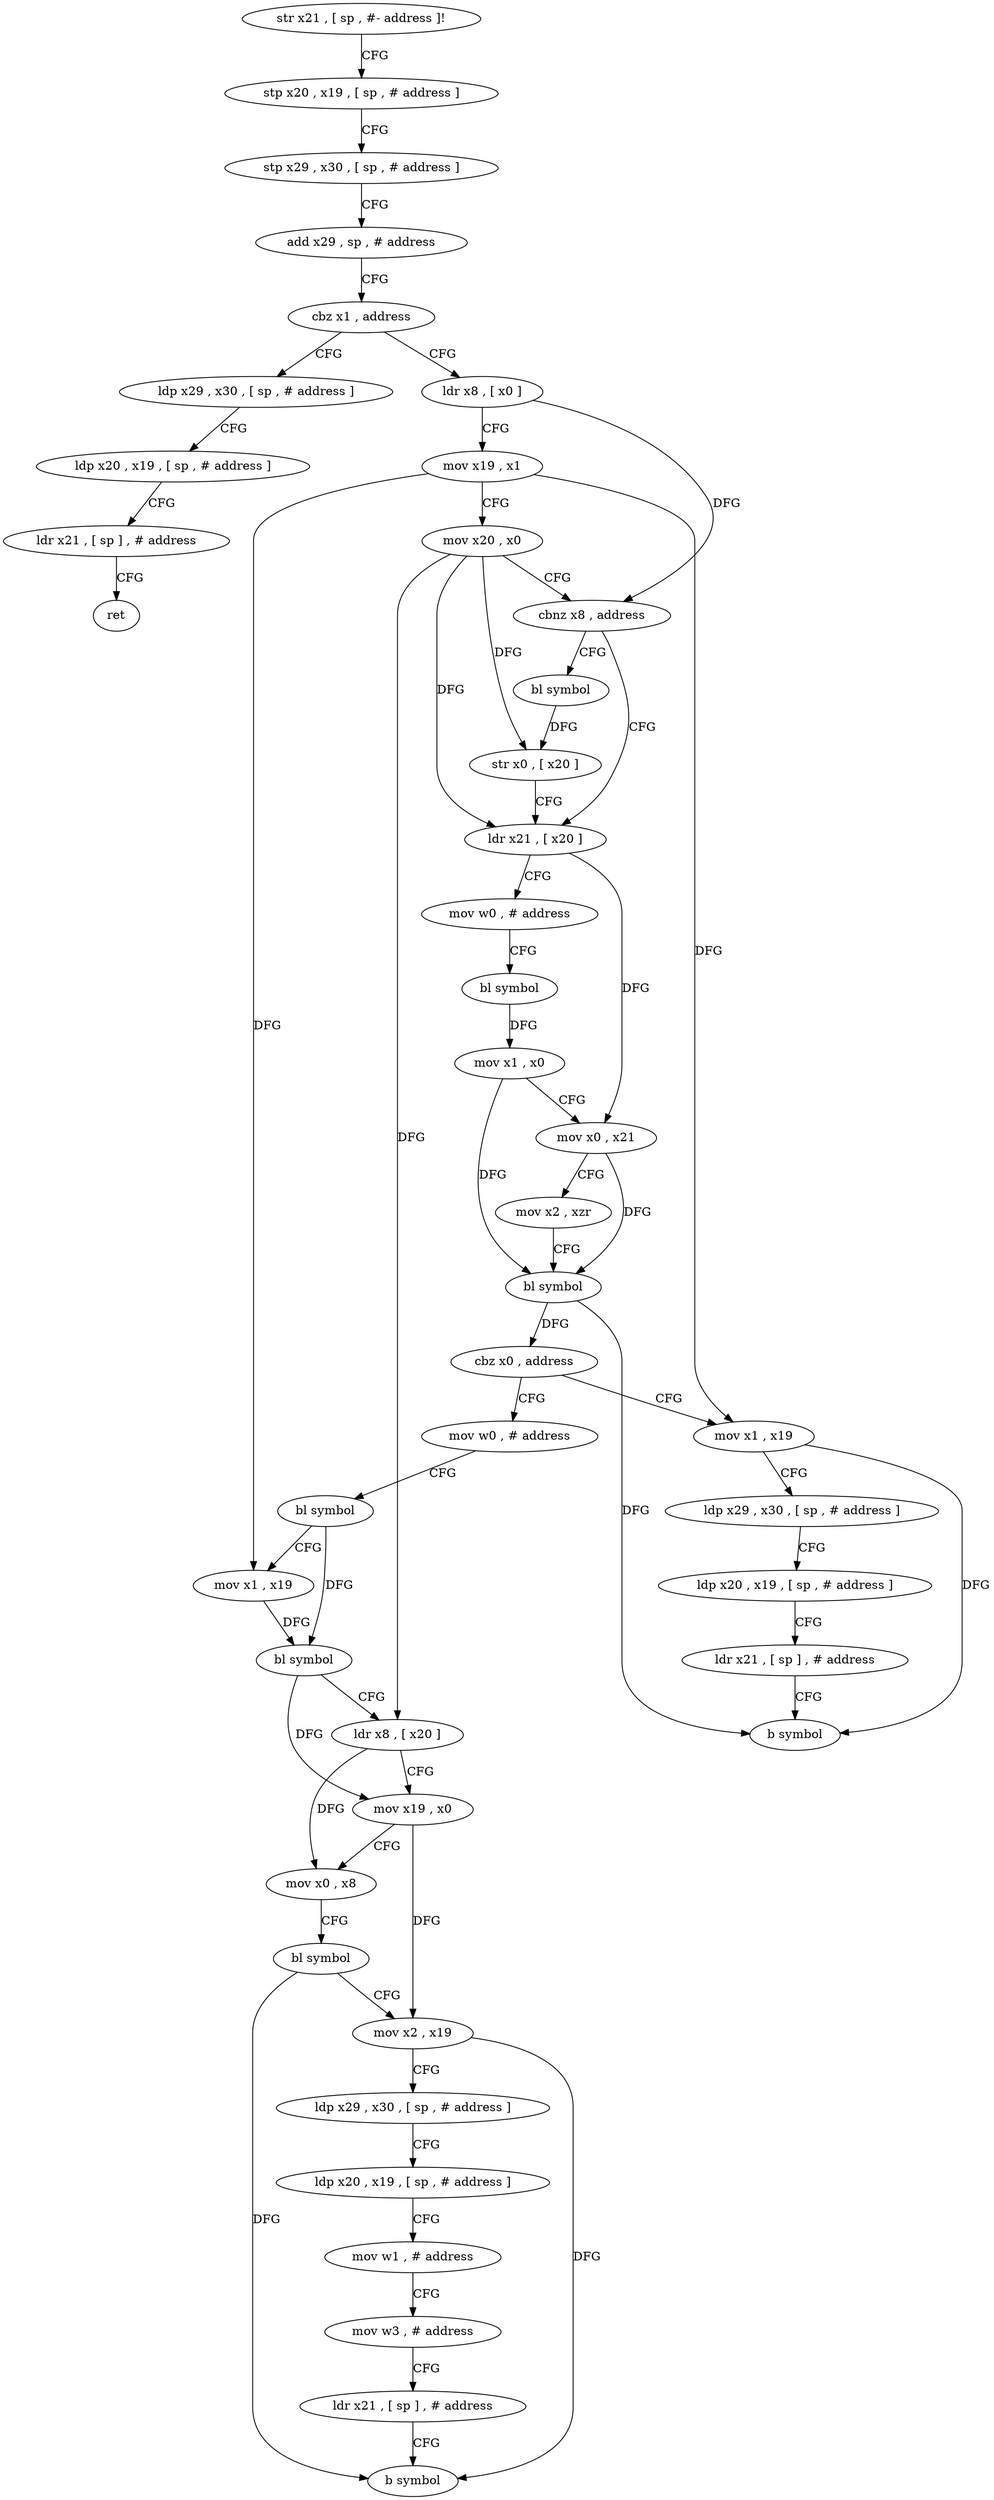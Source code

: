 digraph "func" {
"82932" [label = "str x21 , [ sp , #- address ]!" ]
"82936" [label = "stp x20 , x19 , [ sp , # address ]" ]
"82940" [label = "stp x29 , x30 , [ sp , # address ]" ]
"82944" [label = "add x29 , sp , # address" ]
"82948" [label = "cbz x1 , address" ]
"83028" [label = "ldp x29 , x30 , [ sp , # address ]" ]
"82952" [label = "ldr x8 , [ x0 ]" ]
"83032" [label = "ldp x20 , x19 , [ sp , # address ]" ]
"83036" [label = "ldr x21 , [ sp ] , # address" ]
"83040" [label = "ret" ]
"82956" [label = "mov x19 , x1" ]
"82960" [label = "mov x20 , x0" ]
"82964" [label = "cbnz x8 , address" ]
"82976" [label = "ldr x21 , [ x20 ]" ]
"82968" [label = "bl symbol" ]
"82980" [label = "mov w0 , # address" ]
"82984" [label = "bl symbol" ]
"82988" [label = "mov x1 , x0" ]
"82992" [label = "mov x0 , x21" ]
"82996" [label = "mov x2 , xzr" ]
"83000" [label = "bl symbol" ]
"83004" [label = "cbz x0 , address" ]
"83044" [label = "mov w0 , # address" ]
"83008" [label = "mov x1 , x19" ]
"82972" [label = "str x0 , [ x20 ]" ]
"83048" [label = "bl symbol" ]
"83052" [label = "mov x1 , x19" ]
"83056" [label = "bl symbol" ]
"83060" [label = "ldr x8 , [ x20 ]" ]
"83064" [label = "mov x19 , x0" ]
"83068" [label = "mov x0 , x8" ]
"83072" [label = "bl symbol" ]
"83076" [label = "mov x2 , x19" ]
"83080" [label = "ldp x29 , x30 , [ sp , # address ]" ]
"83084" [label = "ldp x20 , x19 , [ sp , # address ]" ]
"83088" [label = "mov w1 , # address" ]
"83092" [label = "mov w3 , # address" ]
"83096" [label = "ldr x21 , [ sp ] , # address" ]
"83100" [label = "b symbol" ]
"83012" [label = "ldp x29 , x30 , [ sp , # address ]" ]
"83016" [label = "ldp x20 , x19 , [ sp , # address ]" ]
"83020" [label = "ldr x21 , [ sp ] , # address" ]
"83024" [label = "b symbol" ]
"82932" -> "82936" [ label = "CFG" ]
"82936" -> "82940" [ label = "CFG" ]
"82940" -> "82944" [ label = "CFG" ]
"82944" -> "82948" [ label = "CFG" ]
"82948" -> "83028" [ label = "CFG" ]
"82948" -> "82952" [ label = "CFG" ]
"83028" -> "83032" [ label = "CFG" ]
"82952" -> "82956" [ label = "CFG" ]
"82952" -> "82964" [ label = "DFG" ]
"83032" -> "83036" [ label = "CFG" ]
"83036" -> "83040" [ label = "CFG" ]
"82956" -> "82960" [ label = "CFG" ]
"82956" -> "83052" [ label = "DFG" ]
"82956" -> "83008" [ label = "DFG" ]
"82960" -> "82964" [ label = "CFG" ]
"82960" -> "82976" [ label = "DFG" ]
"82960" -> "82972" [ label = "DFG" ]
"82960" -> "83060" [ label = "DFG" ]
"82964" -> "82976" [ label = "CFG" ]
"82964" -> "82968" [ label = "CFG" ]
"82976" -> "82980" [ label = "CFG" ]
"82976" -> "82992" [ label = "DFG" ]
"82968" -> "82972" [ label = "DFG" ]
"82980" -> "82984" [ label = "CFG" ]
"82984" -> "82988" [ label = "DFG" ]
"82988" -> "82992" [ label = "CFG" ]
"82988" -> "83000" [ label = "DFG" ]
"82992" -> "82996" [ label = "CFG" ]
"82992" -> "83000" [ label = "DFG" ]
"82996" -> "83000" [ label = "CFG" ]
"83000" -> "83004" [ label = "DFG" ]
"83000" -> "83024" [ label = "DFG" ]
"83004" -> "83044" [ label = "CFG" ]
"83004" -> "83008" [ label = "CFG" ]
"83044" -> "83048" [ label = "CFG" ]
"83008" -> "83012" [ label = "CFG" ]
"83008" -> "83024" [ label = "DFG" ]
"82972" -> "82976" [ label = "CFG" ]
"83048" -> "83052" [ label = "CFG" ]
"83048" -> "83056" [ label = "DFG" ]
"83052" -> "83056" [ label = "DFG" ]
"83056" -> "83060" [ label = "CFG" ]
"83056" -> "83064" [ label = "DFG" ]
"83060" -> "83064" [ label = "CFG" ]
"83060" -> "83068" [ label = "DFG" ]
"83064" -> "83068" [ label = "CFG" ]
"83064" -> "83076" [ label = "DFG" ]
"83068" -> "83072" [ label = "CFG" ]
"83072" -> "83076" [ label = "CFG" ]
"83072" -> "83100" [ label = "DFG" ]
"83076" -> "83080" [ label = "CFG" ]
"83076" -> "83100" [ label = "DFG" ]
"83080" -> "83084" [ label = "CFG" ]
"83084" -> "83088" [ label = "CFG" ]
"83088" -> "83092" [ label = "CFG" ]
"83092" -> "83096" [ label = "CFG" ]
"83096" -> "83100" [ label = "CFG" ]
"83012" -> "83016" [ label = "CFG" ]
"83016" -> "83020" [ label = "CFG" ]
"83020" -> "83024" [ label = "CFG" ]
}
